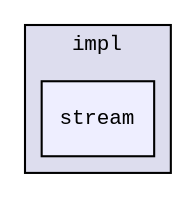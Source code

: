 digraph "src/tbox/stream/impl/stream" {
  compound=true
  node [ fontsize="10", fontname="CourierNew"];
  edge [ labelfontsize="10", labelfontname="CourierNew"];
  subgraph clusterdir_41e69d4b3e22bdafb28edc99abac9a3a {
    graph [ bgcolor="#ddddee", pencolor="black", label="impl" fontname="CourierNew", fontsize="10", URL="dir_41e69d4b3e22bdafb28edc99abac9a3a.html"]
  dir_c8c9c4e3137a4ffb89df650d89b85f52 [shape=box, label="stream", style="filled", fillcolor="#eeeeff", pencolor="black", URL="dir_c8c9c4e3137a4ffb89df650d89b85f52.html"];
  }
}
